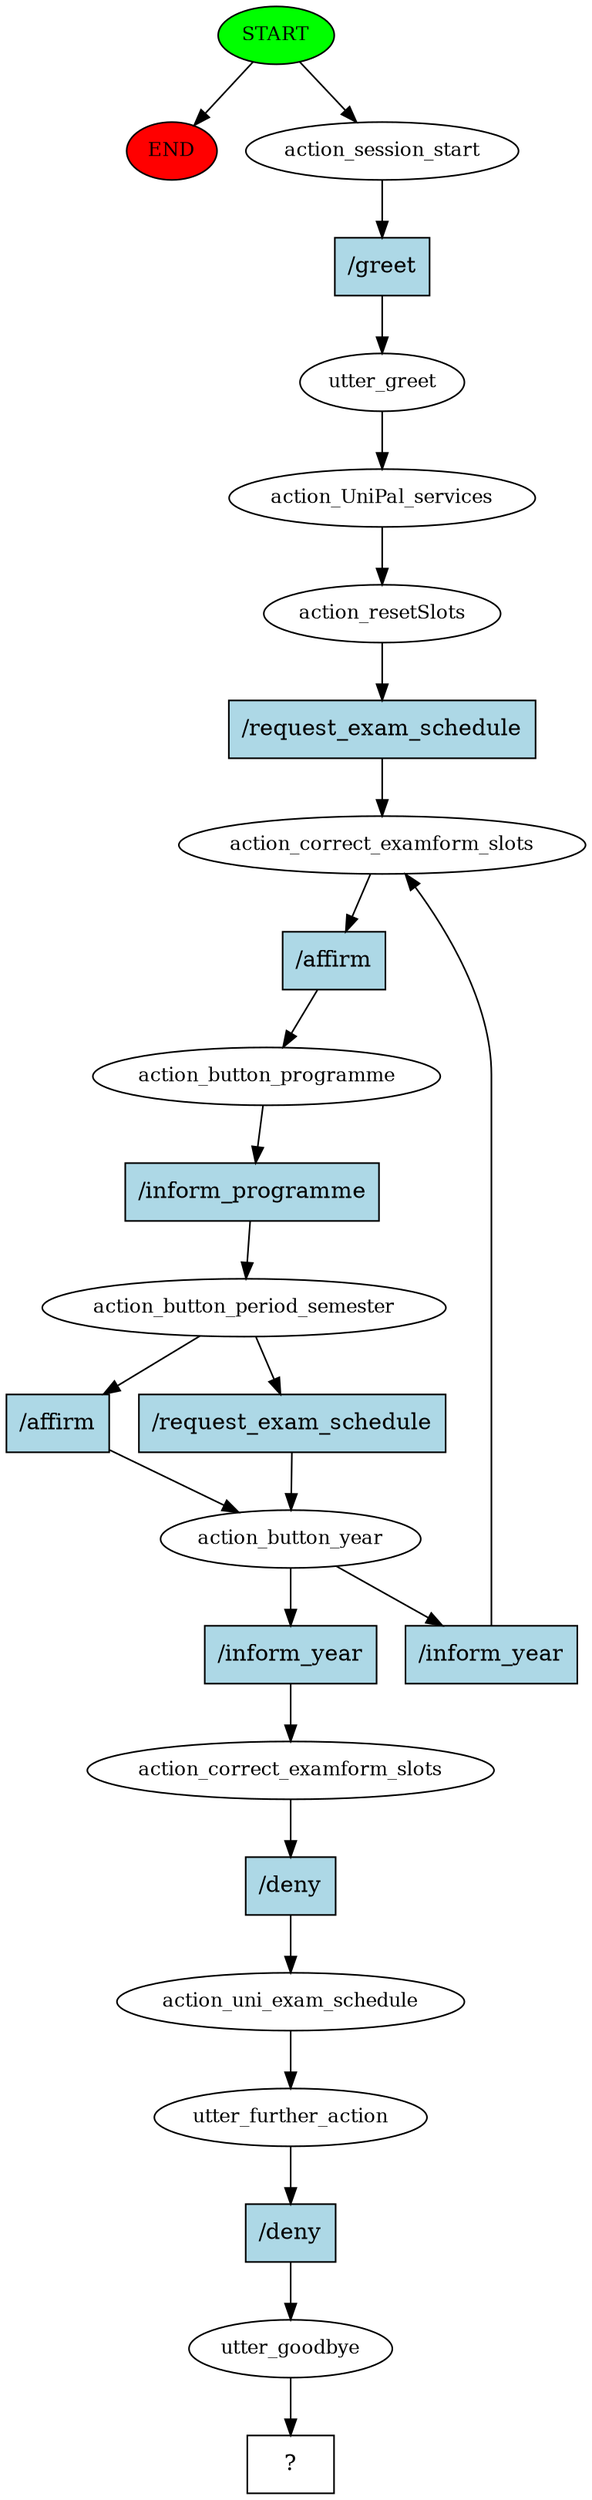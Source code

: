 digraph  {
0 [class="start active", fillcolor=green, fontsize=12, label=START, style=filled];
"-1" [class=end, fillcolor=red, fontsize=12, label=END, style=filled];
1 [class=active, fontsize=12, label=action_session_start];
2 [class=active, fontsize=12, label=utter_greet];
3 [class=active, fontsize=12, label=action_UniPal_services];
4 [class=active, fontsize=12, label=action_resetSlots];
5 [class=active, fontsize=12, label=action_correct_examform_slots];
6 [class=active, fontsize=12, label=action_button_programme];
7 [class=active, fontsize=12, label=action_button_period_semester];
8 [class=active, fontsize=12, label=action_button_year];
13 [class=active, fontsize=12, label=action_correct_examform_slots];
14 [class=active, fontsize=12, label=action_uni_exam_schedule];
15 [class=active, fontsize=12, label=utter_further_action];
16 [class=active, fontsize=12, label=utter_goodbye];
17 [class="intent dashed active", label="  ?  ", shape=rect];
18 [class="intent active", fillcolor=lightblue, label="/greet", shape=rect, style=filled];
19 [class="intent active", fillcolor=lightblue, label="/request_exam_schedule", shape=rect, style=filled];
20 [class="intent active", fillcolor=lightblue, label="/affirm", shape=rect, style=filled];
21 [class="intent active", fillcolor=lightblue, label="/inform_programme", shape=rect, style=filled];
22 [class="intent active", fillcolor=lightblue, label="/affirm", shape=rect, style=filled];
23 [class="intent active", fillcolor=lightblue, label="/request_exam_schedule", shape=rect, style=filled];
24 [class="intent active", fillcolor=lightblue, label="/inform_year", shape=rect, style=filled];
25 [class="intent active", fillcolor=lightblue, label="/inform_year", shape=rect, style=filled];
26 [class="intent active", fillcolor=lightblue, label="/deny", shape=rect, style=filled];
27 [class="intent active", fillcolor=lightblue, label="/deny", shape=rect, style=filled];
0 -> "-1"  [class="", key=NONE, label=""];
0 -> 1  [class=active, key=NONE, label=""];
1 -> 18  [class=active, key=0];
2 -> 3  [class=active, key=NONE, label=""];
3 -> 4  [class=active, key=NONE, label=""];
4 -> 19  [class=active, key=0];
5 -> 20  [class=active, key=0];
6 -> 21  [class=active, key=0];
7 -> 22  [class=active, key=0];
7 -> 23  [class=active, key=0];
8 -> 24  [class=active, key=0];
8 -> 25  [class=active, key=0];
13 -> 26  [class=active, key=0];
14 -> 15  [class=active, key=NONE, label=""];
15 -> 27  [class=active, key=0];
16 -> 17  [class=active, key=NONE, label=""];
18 -> 2  [class=active, key=0];
19 -> 5  [class=active, key=0];
20 -> 6  [class=active, key=0];
21 -> 7  [class=active, key=0];
22 -> 8  [class=active, key=0];
23 -> 8  [class=active, key=0];
24 -> 5  [class=active, key=0];
25 -> 13  [class=active, key=0];
26 -> 14  [class=active, key=0];
27 -> 16  [class=active, key=0];
}
